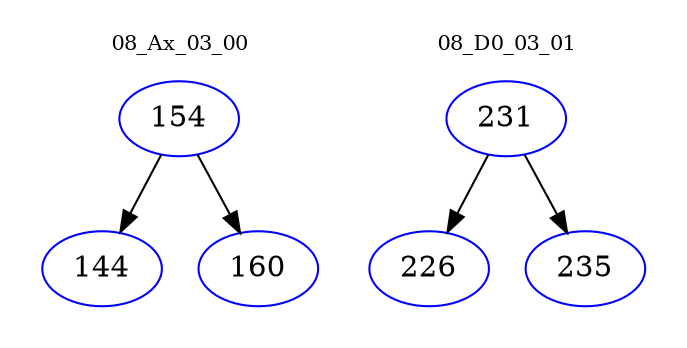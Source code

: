 digraph{
subgraph cluster_0 {
color = white
label = "08_Ax_03_00";
fontsize=10;
T0_154 [label="154", color="blue"]
T0_154 -> T0_144 [color="black"]
T0_144 [label="144", color="blue"]
T0_154 -> T0_160 [color="black"]
T0_160 [label="160", color="blue"]
}
subgraph cluster_1 {
color = white
label = "08_D0_03_01";
fontsize=10;
T1_231 [label="231", color="blue"]
T1_231 -> T1_226 [color="black"]
T1_226 [label="226", color="blue"]
T1_231 -> T1_235 [color="black"]
T1_235 [label="235", color="blue"]
}
}
